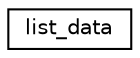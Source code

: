 digraph "Graphical Class Hierarchy"
{
  edge [fontname="Helvetica",fontsize="10",labelfontname="Helvetica",labelfontsize="10"];
  node [fontname="Helvetica",fontsize="10",shape=record];
  rankdir="LR";
  Node1 [label="list_data",height=0.2,width=0.4,color="black", fillcolor="white", style="filled",URL="$structlist__data.html"];
}
